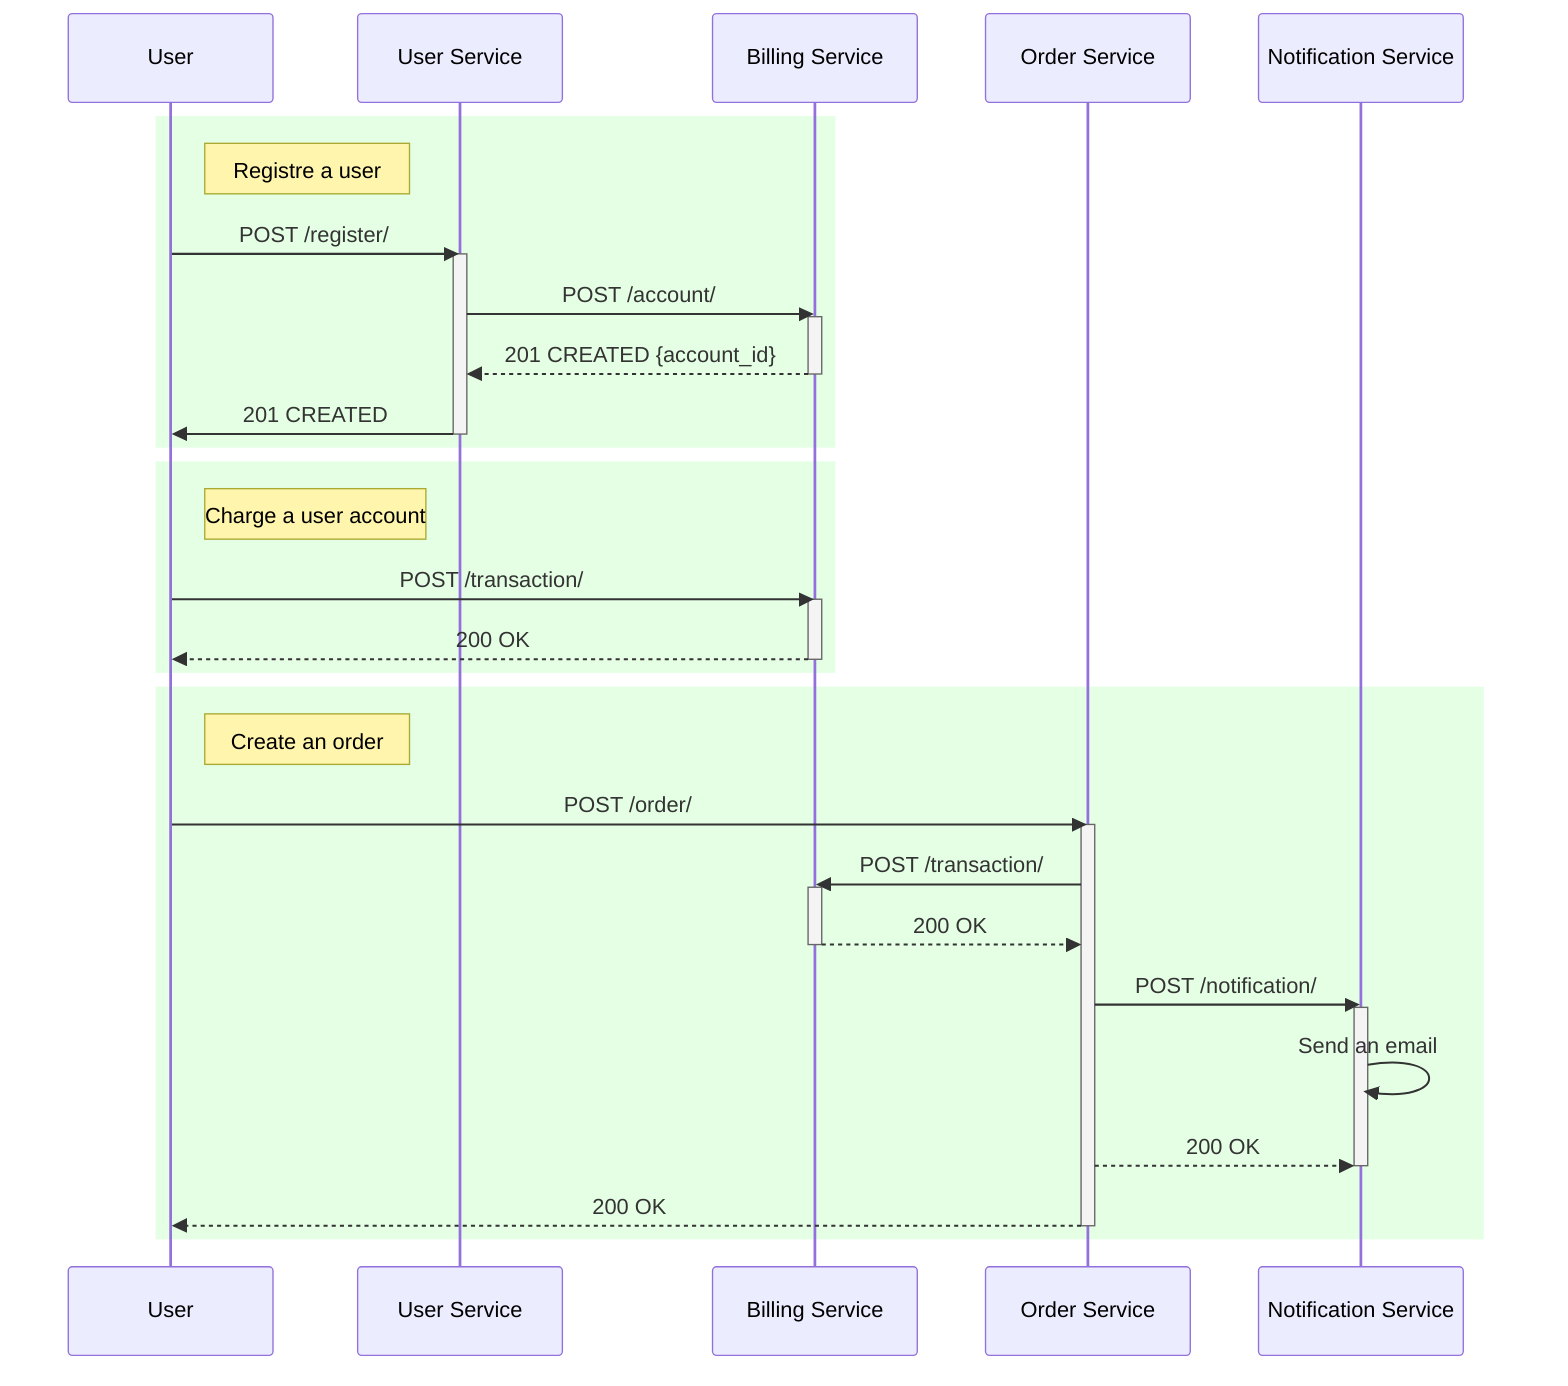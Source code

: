 sequenceDiagram
    participant User
    participant UserService as User Service
    participant BillingService as Billing Service
    participant OrderService as Order Service
    participant NotificationService as Notification Service

    rect rgba(0, 255, 0, .1)
        note right of User: Registre a user
        User ->> UserService: POST /register/

        activate UserService
            UserService ->> BillingService: POST /account/

            activate BillingService
                BillingService -->> UserService: 201 CREATED {account_id}
            deactivate BillingService

            UserService ->> User: 201 CREATED
        deactivate UserService
    end

    rect rgba(0, 255, 0, .1)
        note right of User: Charge a user account
        User ->> BillingService: POST /transaction/

        activate BillingService
            BillingService -->> User: 200 OK
        deactivate BillingService
    end

    rect rgba(0, 255, 0, .1)
        note right of User: Create an order
        User ->> OrderService: POST /order/

        activate OrderService
            OrderService ->> BillingService: POST /transaction/

            activate BillingService
                BillingService -->> OrderService: 200 OK
            deactivate BillingService

            OrderService ->> NotificationService: POST /notification/
            activate NotificationService
                NotificationService ->> NotificationService: Send an email
                OrderService -->> NotificationService: 200 OK
            deactivate NotificationService

            OrderService -->> User: 200 OK
        deactivate OrderService
    end